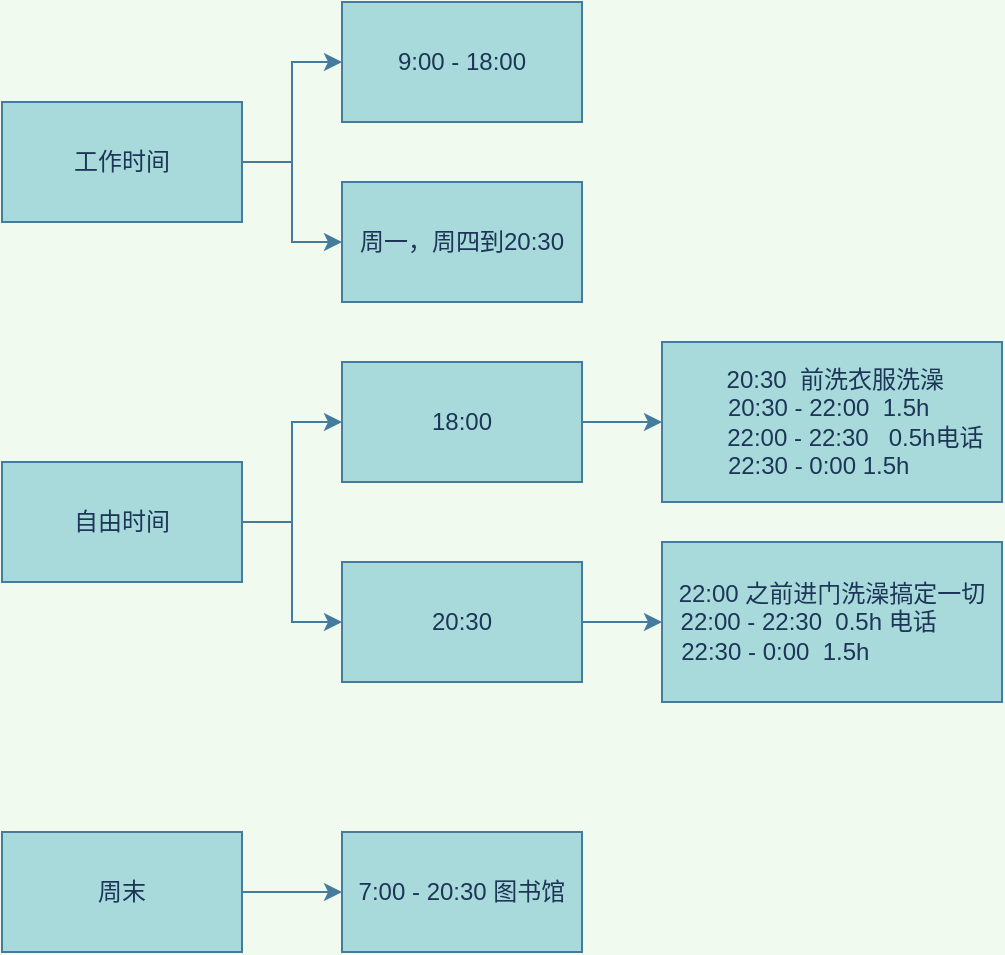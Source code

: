 <mxfile version="14.8.4" type="github"><diagram id="UQP0ESEzysdVlC5qdOZq" name="Page-1"><mxGraphModel dx="1422" dy="762" grid="1" gridSize="10" guides="1" tooltips="1" connect="1" arrows="1" fold="1" page="1" pageScale="1" pageWidth="827" pageHeight="1169" background="#F1FAEE" math="0" shadow="0"><root><mxCell id="0"/><mxCell id="1" parent="0"/><mxCell id="GRyhA7GRC08O-OLtwI88-8" style="edgeStyle=orthogonalEdgeStyle;rounded=0;orthogonalLoop=1;jettySize=auto;html=1;entryX=0;entryY=0.5;entryDx=0;entryDy=0;labelBackgroundColor=#F1FAEE;strokeColor=#457B9D;fontColor=#1D3557;" edge="1" parent="1" source="GRyhA7GRC08O-OLtwI88-6" target="GRyhA7GRC08O-OLtwI88-7"><mxGeometry relative="1" as="geometry"/></mxCell><mxCell id="GRyhA7GRC08O-OLtwI88-6" value="周末" style="rounded=0;whiteSpace=wrap;html=1;fillColor=#A8DADC;strokeColor=#457B9D;fontColor=#1D3557;" vertex="1" parent="1"><mxGeometry x="70" y="525" width="120" height="60" as="geometry"/></mxCell><mxCell id="GRyhA7GRC08O-OLtwI88-7" value="7:00 - 20:30 图书馆" style="rounded=0;whiteSpace=wrap;html=1;fillColor=#A8DADC;strokeColor=#457B9D;fontColor=#1D3557;" vertex="1" parent="1"><mxGeometry x="240" y="525" width="120" height="60" as="geometry"/></mxCell><mxCell id="GRyhA7GRC08O-OLtwI88-10" style="edgeStyle=orthogonalEdgeStyle;rounded=0;orthogonalLoop=1;jettySize=auto;html=1;exitX=1;exitY=0.5;exitDx=0;exitDy=0;entryX=0;entryY=0.5;entryDx=0;entryDy=0;labelBackgroundColor=#F1FAEE;strokeColor=#457B9D;fontColor=#1D3557;" edge="1" parent="1" source="GRyhA7GRC08O-OLtwI88-12" target="GRyhA7GRC08O-OLtwI88-13"><mxGeometry relative="1" as="geometry"><Array as="points"><mxPoint x="190" y="190"/><mxPoint x="215" y="190"/><mxPoint x="215" y="140"/></Array></mxGeometry></mxCell><mxCell id="GRyhA7GRC08O-OLtwI88-11" style="edgeStyle=orthogonalEdgeStyle;rounded=0;orthogonalLoop=1;jettySize=auto;html=1;entryX=0;entryY=0.5;entryDx=0;entryDy=0;labelBackgroundColor=#F1FAEE;strokeColor=#457B9D;fontColor=#1D3557;" edge="1" parent="1" source="GRyhA7GRC08O-OLtwI88-12" target="GRyhA7GRC08O-OLtwI88-14"><mxGeometry relative="1" as="geometry"><Array as="points"><mxPoint x="215" y="190"/><mxPoint x="215" y="230"/></Array></mxGeometry></mxCell><mxCell id="GRyhA7GRC08O-OLtwI88-12" value="工作时间" style="rounded=0;whiteSpace=wrap;html=1;fillColor=#A8DADC;strokeColor=#457B9D;fontColor=#1D3557;" vertex="1" parent="1"><mxGeometry x="70" y="160" width="120" height="60" as="geometry"/></mxCell><mxCell id="GRyhA7GRC08O-OLtwI88-13" value="9:00 - 18:00" style="rounded=0;whiteSpace=wrap;html=1;fillColor=#A8DADC;strokeColor=#457B9D;fontColor=#1D3557;" vertex="1" parent="1"><mxGeometry x="240" y="110" width="120" height="60" as="geometry"/></mxCell><mxCell id="GRyhA7GRC08O-OLtwI88-14" value="周一，周四到20:30" style="rounded=0;whiteSpace=wrap;html=1;fillColor=#A8DADC;strokeColor=#457B9D;fontColor=#1D3557;" vertex="1" parent="1"><mxGeometry x="240" y="200" width="120" height="60" as="geometry"/></mxCell><mxCell id="GRyhA7GRC08O-OLtwI88-15" value="自由时间" style="rounded=0;whiteSpace=wrap;html=1;fillColor=#A8DADC;strokeColor=#457B9D;fontColor=#1D3557;" vertex="1" parent="1"><mxGeometry x="70" y="340" width="120" height="60" as="geometry"/></mxCell><mxCell id="GRyhA7GRC08O-OLtwI88-19" style="edgeStyle=orthogonalEdgeStyle;curved=0;rounded=1;sketch=0;orthogonalLoop=1;jettySize=auto;html=1;entryX=0;entryY=0.5;entryDx=0;entryDy=0;fontColor=#1D3557;strokeColor=#457B9D;fillColor=#A8DADC;" edge="1" parent="1" source="GRyhA7GRC08O-OLtwI88-16" target="GRyhA7GRC08O-OLtwI88-18"><mxGeometry relative="1" as="geometry"/></mxCell><mxCell id="GRyhA7GRC08O-OLtwI88-16" value="18:00" style="rounded=0;whiteSpace=wrap;html=1;fillColor=#A8DADC;strokeColor=#457B9D;fontColor=#1D3557;" vertex="1" parent="1"><mxGeometry x="240" y="290" width="120" height="60" as="geometry"/></mxCell><mxCell id="GRyhA7GRC08O-OLtwI88-27" style="edgeStyle=orthogonalEdgeStyle;rounded=1;sketch=0;orthogonalLoop=1;jettySize=auto;html=1;exitX=1;exitY=0.5;exitDx=0;exitDy=0;entryX=0;entryY=0.5;entryDx=0;entryDy=0;fontColor=#1D3557;strokeColor=#457B9D;fillColor=#A8DADC;" edge="1" parent="1" source="GRyhA7GRC08O-OLtwI88-17" target="GRyhA7GRC08O-OLtwI88-26"><mxGeometry relative="1" as="geometry"/></mxCell><mxCell id="GRyhA7GRC08O-OLtwI88-17" value="20:30" style="rounded=0;whiteSpace=wrap;html=1;fillColor=#A8DADC;strokeColor=#457B9D;fontColor=#1D3557;" vertex="1" parent="1"><mxGeometry x="240" y="390" width="120" height="60" as="geometry"/></mxCell><mxCell id="GRyhA7GRC08O-OLtwI88-18" value="&amp;nbsp; 20:30&amp;nbsp; 前洗衣服洗澡&amp;nbsp;&lt;br&gt;20:30 - 22:00&amp;nbsp; 1.5h&amp;nbsp;&lt;br&gt;&amp;nbsp; &amp;nbsp; &amp;nbsp; &amp;nbsp;22:00 - 22:30&amp;nbsp; &amp;nbsp;0.5h电话&lt;br&gt;22:30 - 0:00 1.5h&amp;nbsp; &amp;nbsp;&amp;nbsp;" style="rounded=0;whiteSpace=wrap;html=1;fillColor=#A8DADC;strokeColor=#457B9D;fontColor=#1D3557;" vertex="1" parent="1"><mxGeometry x="400" y="280" width="170" height="80" as="geometry"/></mxCell><mxCell id="GRyhA7GRC08O-OLtwI88-24" style="edgeStyle=orthogonalEdgeStyle;rounded=0;orthogonalLoop=1;jettySize=auto;html=1;entryX=0;entryY=0.5;entryDx=0;entryDy=0;labelBackgroundColor=#F1FAEE;strokeColor=#457B9D;fontColor=#1D3557;" edge="1" parent="1"><mxGeometry relative="1" as="geometry"><Array as="points"><mxPoint x="190" y="370"/><mxPoint x="215" y="370"/><mxPoint x="215" y="420"/></Array><mxPoint x="190" y="380" as="sourcePoint"/><mxPoint x="240" y="420" as="targetPoint"/></mxGeometry></mxCell><mxCell id="GRyhA7GRC08O-OLtwI88-25" style="edgeStyle=orthogonalEdgeStyle;rounded=0;orthogonalLoop=1;jettySize=auto;html=1;exitX=1;exitY=0.5;exitDx=0;exitDy=0;entryX=0;entryY=0.5;entryDx=0;entryDy=0;labelBackgroundColor=#F1FAEE;strokeColor=#457B9D;fontColor=#1D3557;" edge="1" parent="1"><mxGeometry relative="1" as="geometry"><Array as="points"><mxPoint x="190" y="370"/><mxPoint x="215" y="370"/><mxPoint x="215" y="320"/></Array><mxPoint x="190" y="370" as="sourcePoint"/><mxPoint x="240" y="320" as="targetPoint"/></mxGeometry></mxCell><mxCell id="GRyhA7GRC08O-OLtwI88-26" value="22:00 之前进门洗澡搞定一切&lt;br&gt;22:00 - 22:30&amp;nbsp; 0.5h 电话&amp;nbsp; &amp;nbsp; &amp;nbsp; &amp;nbsp;&lt;br&gt;22:30 - 0:00&amp;nbsp; 1.5h&amp;nbsp; &amp;nbsp; &amp;nbsp; &amp;nbsp; &amp;nbsp; &amp;nbsp; &amp;nbsp; &amp;nbsp; &amp;nbsp;" style="rounded=0;whiteSpace=wrap;html=1;fillColor=#A8DADC;strokeColor=#457B9D;fontColor=#1D3557;" vertex="1" parent="1"><mxGeometry x="400" y="380" width="170" height="80" as="geometry"/></mxCell></root></mxGraphModel></diagram></mxfile>